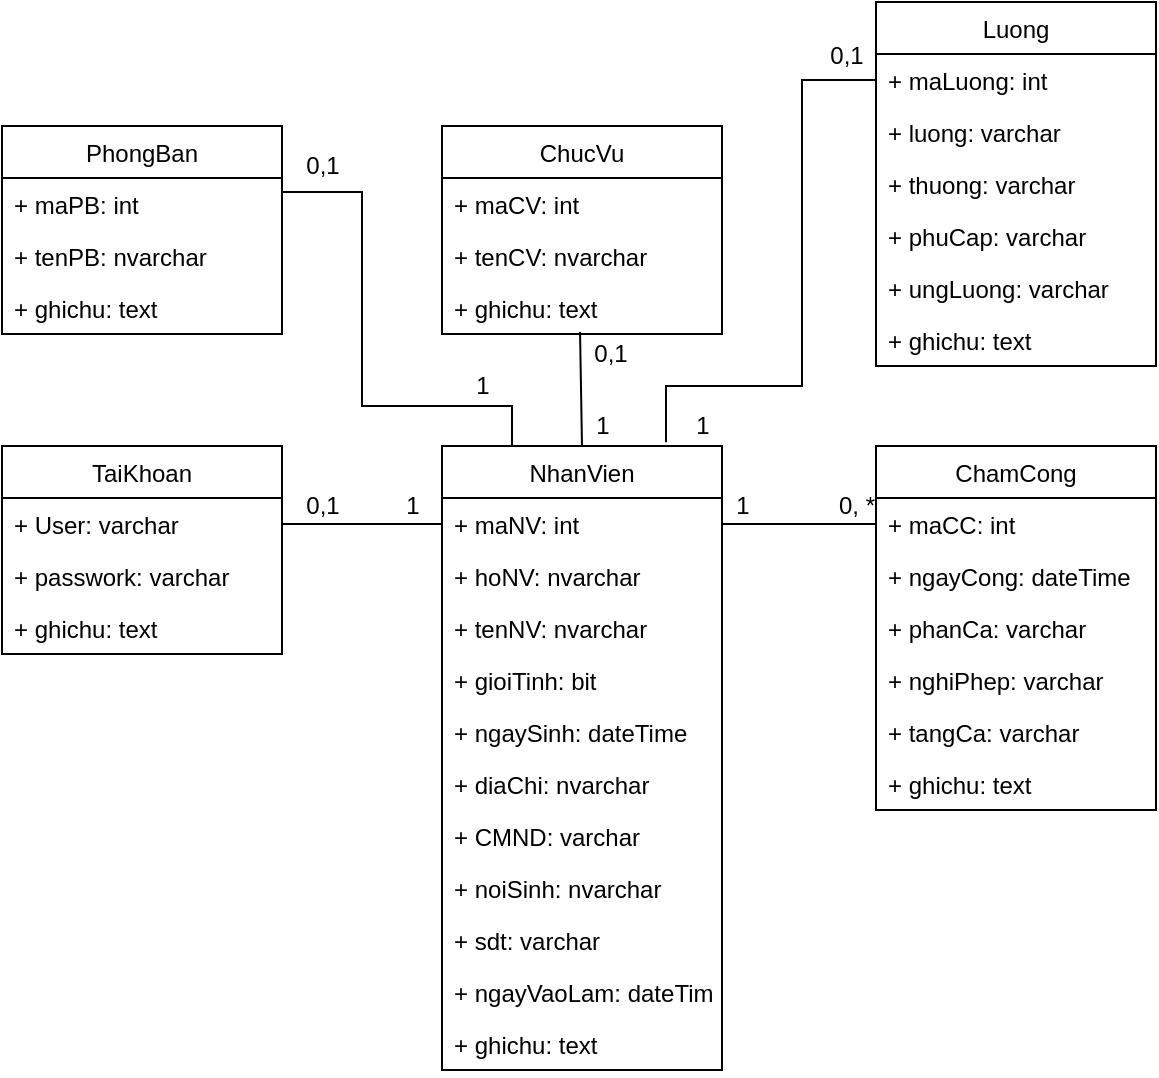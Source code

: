 <mxfile version="17.1.3" type="device"><diagram id="c9fbCX_mUACiOc3NLSKb" name="Page-1"><mxGraphModel dx="868" dy="450" grid="1" gridSize="10" guides="1" tooltips="1" connect="1" arrows="1" fold="1" page="1" pageScale="1" pageWidth="850" pageHeight="1100" math="0" shadow="0"><root><mxCell id="0"/><mxCell id="1" parent="0"/><mxCell id="HYWNe4LAX6FUEaXQ1EQL-1" value="NhanVien" style="swimlane;fontStyle=0;childLayout=stackLayout;horizontal=1;startSize=26;fillColor=none;horizontalStack=0;resizeParent=1;resizeParentMax=0;resizeLast=0;collapsible=1;marginBottom=0;" parent="1" vertex="1"><mxGeometry x="360" y="360" width="140" height="312" as="geometry"/></mxCell><mxCell id="HYWNe4LAX6FUEaXQ1EQL-2" value="+ maNV: int" style="text;strokeColor=none;fillColor=none;align=left;verticalAlign=top;spacingLeft=4;spacingRight=4;overflow=hidden;rotatable=0;points=[[0,0.5],[1,0.5]];portConstraint=eastwest;" parent="HYWNe4LAX6FUEaXQ1EQL-1" vertex="1"><mxGeometry y="26" width="140" height="26" as="geometry"/></mxCell><mxCell id="HYWNe4LAX6FUEaXQ1EQL-3" value="+ hoNV: nvarchar" style="text;strokeColor=none;fillColor=none;align=left;verticalAlign=top;spacingLeft=4;spacingRight=4;overflow=hidden;rotatable=0;points=[[0,0.5],[1,0.5]];portConstraint=eastwest;" parent="HYWNe4LAX6FUEaXQ1EQL-1" vertex="1"><mxGeometry y="52" width="140" height="26" as="geometry"/></mxCell><mxCell id="xoe-rJFLEXFUM1OHVGF3-1" value="+ tenNV: nvarchar" style="text;strokeColor=none;fillColor=none;align=left;verticalAlign=top;spacingLeft=4;spacingRight=4;overflow=hidden;rotatable=0;points=[[0,0.5],[1,0.5]];portConstraint=eastwest;" parent="HYWNe4LAX6FUEaXQ1EQL-1" vertex="1"><mxGeometry y="78" width="140" height="26" as="geometry"/></mxCell><mxCell id="HYWNe4LAX6FUEaXQ1EQL-5" value="+ gioiTinh: bit" style="text;strokeColor=none;fillColor=none;align=left;verticalAlign=top;spacingLeft=4;spacingRight=4;overflow=hidden;rotatable=0;points=[[0,0.5],[1,0.5]];portConstraint=eastwest;" parent="HYWNe4LAX6FUEaXQ1EQL-1" vertex="1"><mxGeometry y="104" width="140" height="26" as="geometry"/></mxCell><mxCell id="HYWNe4LAX6FUEaXQ1EQL-6" value="+ ngaySinh: dateTime" style="text;strokeColor=none;fillColor=none;align=left;verticalAlign=top;spacingLeft=4;spacingRight=4;overflow=hidden;rotatable=0;points=[[0,0.5],[1,0.5]];portConstraint=eastwest;" parent="HYWNe4LAX6FUEaXQ1EQL-1" vertex="1"><mxGeometry y="130" width="140" height="26" as="geometry"/></mxCell><mxCell id="HYWNe4LAX6FUEaXQ1EQL-8" value="+ diaChi: nvarchar" style="text;strokeColor=none;fillColor=none;align=left;verticalAlign=top;spacingLeft=4;spacingRight=4;overflow=hidden;rotatable=0;points=[[0,0.5],[1,0.5]];portConstraint=eastwest;" parent="HYWNe4LAX6FUEaXQ1EQL-1" vertex="1"><mxGeometry y="156" width="140" height="26" as="geometry"/></mxCell><mxCell id="HYWNe4LAX6FUEaXQ1EQL-7" value="+ CMND: varchar" style="text;strokeColor=none;fillColor=none;align=left;verticalAlign=top;spacingLeft=4;spacingRight=4;overflow=hidden;rotatable=0;points=[[0,0.5],[1,0.5]];portConstraint=eastwest;" parent="HYWNe4LAX6FUEaXQ1EQL-1" vertex="1"><mxGeometry y="182" width="140" height="26" as="geometry"/></mxCell><mxCell id="HYWNe4LAX6FUEaXQ1EQL-4" value="+ noiSinh: nvarchar" style="text;strokeColor=none;fillColor=none;align=left;verticalAlign=top;spacingLeft=4;spacingRight=4;overflow=hidden;rotatable=0;points=[[0,0.5],[1,0.5]];portConstraint=eastwest;" parent="HYWNe4LAX6FUEaXQ1EQL-1" vertex="1"><mxGeometry y="208" width="140" height="26" as="geometry"/></mxCell><mxCell id="HYWNe4LAX6FUEaXQ1EQL-9" value="+ sdt: varchar" style="text;strokeColor=none;fillColor=none;align=left;verticalAlign=top;spacingLeft=4;spacingRight=4;overflow=hidden;rotatable=0;points=[[0,0.5],[1,0.5]];portConstraint=eastwest;" parent="HYWNe4LAX6FUEaXQ1EQL-1" vertex="1"><mxGeometry y="234" width="140" height="26" as="geometry"/></mxCell><mxCell id="xoe-rJFLEXFUM1OHVGF3-3" value="+ ngayVaoLam: dateTime" style="text;strokeColor=none;fillColor=none;align=left;verticalAlign=top;spacingLeft=4;spacingRight=4;overflow=hidden;rotatable=0;points=[[0,0.5],[1,0.5]];portConstraint=eastwest;" parent="HYWNe4LAX6FUEaXQ1EQL-1" vertex="1"><mxGeometry y="260" width="140" height="26" as="geometry"/></mxCell><mxCell id="yrNsnFtLGGk8ycKt3YTh-4" value="+ ghichu: text" style="text;strokeColor=none;fillColor=none;align=left;verticalAlign=top;spacingLeft=4;spacingRight=4;overflow=hidden;rotatable=0;points=[[0,0.5],[1,0.5]];portConstraint=eastwest;" parent="HYWNe4LAX6FUEaXQ1EQL-1" vertex="1"><mxGeometry y="286" width="140" height="26" as="geometry"/></mxCell><mxCell id="HYWNe4LAX6FUEaXQ1EQL-10" value="PhongBan" style="swimlane;fontStyle=0;childLayout=stackLayout;horizontal=1;startSize=26;fillColor=none;horizontalStack=0;resizeParent=1;resizeParentMax=0;resizeLast=0;collapsible=1;marginBottom=0;" parent="1" vertex="1"><mxGeometry x="140" y="200" width="140" height="104" as="geometry"/></mxCell><mxCell id="HYWNe4LAX6FUEaXQ1EQL-11" value="+ maPB: int" style="text;strokeColor=none;fillColor=none;align=left;verticalAlign=top;spacingLeft=4;spacingRight=4;overflow=hidden;rotatable=0;points=[[0,0.5],[1,0.5]];portConstraint=eastwest;" parent="HYWNe4LAX6FUEaXQ1EQL-10" vertex="1"><mxGeometry y="26" width="140" height="26" as="geometry"/></mxCell><mxCell id="HYWNe4LAX6FUEaXQ1EQL-12" value="+ tenPB: nvarchar" style="text;strokeColor=none;fillColor=none;align=left;verticalAlign=top;spacingLeft=4;spacingRight=4;overflow=hidden;rotatable=0;points=[[0,0.5],[1,0.5]];portConstraint=eastwest;" parent="HYWNe4LAX6FUEaXQ1EQL-10" vertex="1"><mxGeometry y="52" width="140" height="26" as="geometry"/></mxCell><mxCell id="yrNsnFtLGGk8ycKt3YTh-9" value="+ ghichu: text" style="text;strokeColor=none;fillColor=none;align=left;verticalAlign=top;spacingLeft=4;spacingRight=4;overflow=hidden;rotatable=0;points=[[0,0.5],[1,0.5]];portConstraint=eastwest;" parent="HYWNe4LAX6FUEaXQ1EQL-10" vertex="1"><mxGeometry y="78" width="140" height="26" as="geometry"/></mxCell><mxCell id="HYWNe4LAX6FUEaXQ1EQL-19" value="ChucVu" style="swimlane;fontStyle=0;childLayout=stackLayout;horizontal=1;startSize=26;fillColor=none;horizontalStack=0;resizeParent=1;resizeParentMax=0;resizeLast=0;collapsible=1;marginBottom=0;" parent="1" vertex="1"><mxGeometry x="360" y="200" width="140" height="104" as="geometry"/></mxCell><mxCell id="HYWNe4LAX6FUEaXQ1EQL-20" value="+ maCV: int" style="text;strokeColor=none;fillColor=none;align=left;verticalAlign=top;spacingLeft=4;spacingRight=4;overflow=hidden;rotatable=0;points=[[0,0.5],[1,0.5]];portConstraint=eastwest;" parent="HYWNe4LAX6FUEaXQ1EQL-19" vertex="1"><mxGeometry y="26" width="140" height="26" as="geometry"/></mxCell><mxCell id="HYWNe4LAX6FUEaXQ1EQL-21" value="+ tenCV: nvarchar" style="text;strokeColor=none;fillColor=none;align=left;verticalAlign=top;spacingLeft=4;spacingRight=4;overflow=hidden;rotatable=0;points=[[0,0.5],[1,0.5]];portConstraint=eastwest;" parent="HYWNe4LAX6FUEaXQ1EQL-19" vertex="1"><mxGeometry y="52" width="140" height="26" as="geometry"/></mxCell><mxCell id="yrNsnFtLGGk8ycKt3YTh-8" value="+ ghichu: text" style="text;strokeColor=none;fillColor=none;align=left;verticalAlign=top;spacingLeft=4;spacingRight=4;overflow=hidden;rotatable=0;points=[[0,0.5],[1,0.5]];portConstraint=eastwest;" parent="HYWNe4LAX6FUEaXQ1EQL-19" vertex="1"><mxGeometry y="78" width="140" height="26" as="geometry"/></mxCell><mxCell id="HYWNe4LAX6FUEaXQ1EQL-22" value="Luong" style="swimlane;fontStyle=0;childLayout=stackLayout;horizontal=1;startSize=26;fillColor=none;horizontalStack=0;resizeParent=1;resizeParentMax=0;resizeLast=0;collapsible=1;marginBottom=0;" parent="1" vertex="1"><mxGeometry x="577" y="138" width="140" height="182" as="geometry"/></mxCell><mxCell id="HYWNe4LAX6FUEaXQ1EQL-23" value="+ maLuong: int" style="text;strokeColor=none;fillColor=none;align=left;verticalAlign=top;spacingLeft=4;spacingRight=4;overflow=hidden;rotatable=0;points=[[0,0.5],[1,0.5]];portConstraint=eastwest;" parent="HYWNe4LAX6FUEaXQ1EQL-22" vertex="1"><mxGeometry y="26" width="140" height="26" as="geometry"/></mxCell><mxCell id="HYWNe4LAX6FUEaXQ1EQL-24" value="+ luong: varchar" style="text;strokeColor=none;fillColor=none;align=left;verticalAlign=top;spacingLeft=4;spacingRight=4;overflow=hidden;rotatable=0;points=[[0,0.5],[1,0.5]];portConstraint=eastwest;" parent="HYWNe4LAX6FUEaXQ1EQL-22" vertex="1"><mxGeometry y="52" width="140" height="26" as="geometry"/></mxCell><mxCell id="HYWNe4LAX6FUEaXQ1EQL-25" value="+ thuong: varchar" style="text;strokeColor=none;fillColor=none;align=left;verticalAlign=top;spacingLeft=4;spacingRight=4;overflow=hidden;rotatable=0;points=[[0,0.5],[1,0.5]];portConstraint=eastwest;" parent="HYWNe4LAX6FUEaXQ1EQL-22" vertex="1"><mxGeometry y="78" width="140" height="26" as="geometry"/></mxCell><mxCell id="HYWNe4LAX6FUEaXQ1EQL-26" value="+ phuCap: varchar" style="text;strokeColor=none;fillColor=none;align=left;verticalAlign=top;spacingLeft=4;spacingRight=4;overflow=hidden;rotatable=0;points=[[0,0.5],[1,0.5]];portConstraint=eastwest;" parent="HYWNe4LAX6FUEaXQ1EQL-22" vertex="1"><mxGeometry y="104" width="140" height="26" as="geometry"/></mxCell><mxCell id="HYWNe4LAX6FUEaXQ1EQL-27" value="+ ungLuong: varchar" style="text;strokeColor=none;fillColor=none;align=left;verticalAlign=top;spacingLeft=4;spacingRight=4;overflow=hidden;rotatable=0;points=[[0,0.5],[1,0.5]];portConstraint=eastwest;" parent="HYWNe4LAX6FUEaXQ1EQL-22" vertex="1"><mxGeometry y="130" width="140" height="26" as="geometry"/></mxCell><mxCell id="yrNsnFtLGGk8ycKt3YTh-6" value="+ ghichu: text" style="text;strokeColor=none;fillColor=none;align=left;verticalAlign=top;spacingLeft=4;spacingRight=4;overflow=hidden;rotatable=0;points=[[0,0.5],[1,0.5]];portConstraint=eastwest;" parent="HYWNe4LAX6FUEaXQ1EQL-22" vertex="1"><mxGeometry y="156" width="140" height="26" as="geometry"/></mxCell><mxCell id="HYWNe4LAX6FUEaXQ1EQL-31" value="ChamCong" style="swimlane;fontStyle=0;childLayout=stackLayout;horizontal=1;startSize=26;fillColor=none;horizontalStack=0;resizeParent=1;resizeParentMax=0;resizeLast=0;collapsible=1;marginBottom=0;" parent="1" vertex="1"><mxGeometry x="577" y="360" width="140" height="182" as="geometry"/></mxCell><mxCell id="HYWNe4LAX6FUEaXQ1EQL-32" value="+ maCC: int" style="text;strokeColor=none;fillColor=none;align=left;verticalAlign=top;spacingLeft=4;spacingRight=4;overflow=hidden;rotatable=0;points=[[0,0.5],[1,0.5]];portConstraint=eastwest;" parent="HYWNe4LAX6FUEaXQ1EQL-31" vertex="1"><mxGeometry y="26" width="140" height="26" as="geometry"/></mxCell><mxCell id="HYWNe4LAX6FUEaXQ1EQL-33" value="+ ngayCong: dateTime" style="text;strokeColor=none;fillColor=none;align=left;verticalAlign=top;spacingLeft=4;spacingRight=4;overflow=hidden;rotatable=0;points=[[0,0.5],[1,0.5]];portConstraint=eastwest;" parent="HYWNe4LAX6FUEaXQ1EQL-31" vertex="1"><mxGeometry y="52" width="140" height="26" as="geometry"/></mxCell><mxCell id="HYWNe4LAX6FUEaXQ1EQL-34" value="+ phanCa: varchar" style="text;strokeColor=none;fillColor=none;align=left;verticalAlign=top;spacingLeft=4;spacingRight=4;overflow=hidden;rotatable=0;points=[[0,0.5],[1,0.5]];portConstraint=eastwest;" parent="HYWNe4LAX6FUEaXQ1EQL-31" vertex="1"><mxGeometry y="78" width="140" height="26" as="geometry"/></mxCell><mxCell id="HYWNe4LAX6FUEaXQ1EQL-35" value="+ nghiPhep: varchar" style="text;strokeColor=none;fillColor=none;align=left;verticalAlign=top;spacingLeft=4;spacingRight=4;overflow=hidden;rotatable=0;points=[[0,0.5],[1,0.5]];portConstraint=eastwest;" parent="HYWNe4LAX6FUEaXQ1EQL-31" vertex="1"><mxGeometry y="104" width="140" height="26" as="geometry"/></mxCell><mxCell id="HYWNe4LAX6FUEaXQ1EQL-36" value="+ tangCa: varchar" style="text;strokeColor=none;fillColor=none;align=left;verticalAlign=top;spacingLeft=4;spacingRight=4;overflow=hidden;rotatable=0;points=[[0,0.5],[1,0.5]];portConstraint=eastwest;" parent="HYWNe4LAX6FUEaXQ1EQL-31" vertex="1"><mxGeometry y="130" width="140" height="26" as="geometry"/></mxCell><mxCell id="yrNsnFtLGGk8ycKt3YTh-5" value="+ ghichu: text" style="text;strokeColor=none;fillColor=none;align=left;verticalAlign=top;spacingLeft=4;spacingRight=4;overflow=hidden;rotatable=0;points=[[0,0.5],[1,0.5]];portConstraint=eastwest;" parent="HYWNe4LAX6FUEaXQ1EQL-31" vertex="1"><mxGeometry y="156" width="140" height="26" as="geometry"/></mxCell><mxCell id="yrNsnFtLGGk8ycKt3YTh-1" value="TaiKhoan" style="swimlane;fontStyle=0;childLayout=stackLayout;horizontal=1;startSize=26;fillColor=none;horizontalStack=0;resizeParent=1;resizeParentMax=0;resizeLast=0;collapsible=1;marginBottom=0;" parent="1" vertex="1"><mxGeometry x="140" y="360" width="140" height="104" as="geometry"/></mxCell><mxCell id="yrNsnFtLGGk8ycKt3YTh-2" value="+ User: varchar&#10;" style="text;strokeColor=none;fillColor=none;align=left;verticalAlign=top;spacingLeft=4;spacingRight=4;overflow=hidden;rotatable=0;points=[[0,0.5],[1,0.5]];portConstraint=eastwest;" parent="yrNsnFtLGGk8ycKt3YTh-1" vertex="1"><mxGeometry y="26" width="140" height="26" as="geometry"/></mxCell><mxCell id="yrNsnFtLGGk8ycKt3YTh-3" value="+ passwork: varchar" style="text;strokeColor=none;fillColor=none;align=left;verticalAlign=top;spacingLeft=4;spacingRight=4;overflow=hidden;rotatable=0;points=[[0,0.5],[1,0.5]];portConstraint=eastwest;" parent="yrNsnFtLGGk8ycKt3YTh-1" vertex="1"><mxGeometry y="52" width="140" height="26" as="geometry"/></mxCell><mxCell id="yrNsnFtLGGk8ycKt3YTh-7" value="+ ghichu: text" style="text;strokeColor=none;fillColor=none;align=left;verticalAlign=top;spacingLeft=4;spacingRight=4;overflow=hidden;rotatable=0;points=[[0,0.5],[1,0.5]];portConstraint=eastwest;" parent="yrNsnFtLGGk8ycKt3YTh-1" vertex="1"><mxGeometry y="78" width="140" height="26" as="geometry"/></mxCell><mxCell id="ptNcwhzVH98NtzwwI-YN-1" value="" style="endArrow=none;html=1;rounded=0;entryX=0;entryY=0.5;entryDx=0;entryDy=0;exitX=1;exitY=0.5;exitDx=0;exitDy=0;" edge="1" parent="1" source="yrNsnFtLGGk8ycKt3YTh-2" target="HYWNe4LAX6FUEaXQ1EQL-2"><mxGeometry width="50" height="50" relative="1" as="geometry"><mxPoint x="220" y="540" as="sourcePoint"/><mxPoint x="270" y="490" as="targetPoint"/></mxGeometry></mxCell><mxCell id="ptNcwhzVH98NtzwwI-YN-2" value="0,1" style="text;html=1;align=center;verticalAlign=middle;resizable=0;points=[];autosize=1;strokeColor=none;fillColor=none;" vertex="1" parent="1"><mxGeometry x="285" y="380" width="30" height="20" as="geometry"/></mxCell><mxCell id="ptNcwhzVH98NtzwwI-YN-3" value="1" style="text;html=1;align=center;verticalAlign=middle;resizable=0;points=[];autosize=1;strokeColor=none;fillColor=none;" vertex="1" parent="1"><mxGeometry x="335" y="380" width="20" height="20" as="geometry"/></mxCell><mxCell id="ptNcwhzVH98NtzwwI-YN-4" value="" style="endArrow=none;html=1;rounded=0;exitX=1;exitY=0.5;exitDx=0;exitDy=0;entryX=0;entryY=0.5;entryDx=0;entryDy=0;" edge="1" parent="1" source="HYWNe4LAX6FUEaXQ1EQL-2" target="HYWNe4LAX6FUEaXQ1EQL-32"><mxGeometry width="50" height="50" relative="1" as="geometry"><mxPoint x="520" y="420" as="sourcePoint"/><mxPoint x="570" y="370" as="targetPoint"/></mxGeometry></mxCell><mxCell id="ptNcwhzVH98NtzwwI-YN-5" value="1" style="text;html=1;align=center;verticalAlign=middle;resizable=0;points=[];autosize=1;strokeColor=none;fillColor=none;" vertex="1" parent="1"><mxGeometry x="500" y="380" width="20" height="20" as="geometry"/></mxCell><mxCell id="ptNcwhzVH98NtzwwI-YN-7" value="0, *" style="text;html=1;align=center;verticalAlign=middle;resizable=0;points=[];autosize=1;strokeColor=none;fillColor=none;" vertex="1" parent="1"><mxGeometry x="552" y="380" width="30" height="20" as="geometry"/></mxCell><mxCell id="ptNcwhzVH98NtzwwI-YN-8" value="" style="endArrow=none;html=1;rounded=0;exitX=0.5;exitY=0;exitDx=0;exitDy=0;entryX=0.493;entryY=0.962;entryDx=0;entryDy=0;entryPerimeter=0;" edge="1" parent="1" source="HYWNe4LAX6FUEaXQ1EQL-1" target="yrNsnFtLGGk8ycKt3YTh-8"><mxGeometry width="50" height="50" relative="1" as="geometry"><mxPoint x="500" y="350" as="sourcePoint"/><mxPoint x="550" y="300" as="targetPoint"/></mxGeometry></mxCell><mxCell id="ptNcwhzVH98NtzwwI-YN-9" value="1" style="text;html=1;align=center;verticalAlign=middle;resizable=0;points=[];autosize=1;strokeColor=none;fillColor=none;" vertex="1" parent="1"><mxGeometry x="430" y="340" width="20" height="20" as="geometry"/></mxCell><mxCell id="ptNcwhzVH98NtzwwI-YN-10" value="0,1" style="text;html=1;align=center;verticalAlign=middle;resizable=0;points=[];autosize=1;strokeColor=none;fillColor=none;" vertex="1" parent="1"><mxGeometry x="429" y="304" width="30" height="20" as="geometry"/></mxCell><mxCell id="ptNcwhzVH98NtzwwI-YN-11" value="" style="endArrow=none;html=1;rounded=0;exitX=1;exitY=0.269;exitDx=0;exitDy=0;exitPerimeter=0;entryX=0.25;entryY=0;entryDx=0;entryDy=0;" edge="1" parent="1" source="HYWNe4LAX6FUEaXQ1EQL-11" target="HYWNe4LAX6FUEaXQ1EQL-1"><mxGeometry width="50" height="50" relative="1" as="geometry"><mxPoint x="300" y="350" as="sourcePoint"/><mxPoint x="320" y="350" as="targetPoint"/><Array as="points"><mxPoint x="320" y="233"/><mxPoint x="320" y="340"/><mxPoint x="395" y="340"/></Array></mxGeometry></mxCell><mxCell id="ptNcwhzVH98NtzwwI-YN-12" value="1" style="text;html=1;align=center;verticalAlign=middle;resizable=0;points=[];autosize=1;strokeColor=none;fillColor=none;" vertex="1" parent="1"><mxGeometry x="370" y="320" width="20" height="20" as="geometry"/></mxCell><mxCell id="ptNcwhzVH98NtzwwI-YN-14" value="0,1" style="text;html=1;align=center;verticalAlign=middle;resizable=0;points=[];autosize=1;strokeColor=none;fillColor=none;" vertex="1" parent="1"><mxGeometry x="285" y="210" width="30" height="20" as="geometry"/></mxCell><mxCell id="ptNcwhzVH98NtzwwI-YN-15" value="" style="endArrow=none;html=1;rounded=0;exitX=0.8;exitY=-0.006;exitDx=0;exitDy=0;exitPerimeter=0;entryX=0;entryY=0.5;entryDx=0;entryDy=0;" edge="1" parent="1" source="HYWNe4LAX6FUEaXQ1EQL-1" target="HYWNe4LAX6FUEaXQ1EQL-23"><mxGeometry width="50" height="50" relative="1" as="geometry"><mxPoint x="520" y="190" as="sourcePoint"/><mxPoint x="570" y="140" as="targetPoint"/><Array as="points"><mxPoint x="472" y="330"/><mxPoint x="540" y="330"/><mxPoint x="540" y="177"/></Array></mxGeometry></mxCell><mxCell id="ptNcwhzVH98NtzwwI-YN-16" value="1" style="text;html=1;align=center;verticalAlign=middle;resizable=0;points=[];autosize=1;strokeColor=none;fillColor=none;" vertex="1" parent="1"><mxGeometry x="480" y="340" width="20" height="20" as="geometry"/></mxCell><mxCell id="ptNcwhzVH98NtzwwI-YN-17" value="0,1" style="text;html=1;align=center;verticalAlign=middle;resizable=0;points=[];autosize=1;strokeColor=none;fillColor=none;" vertex="1" parent="1"><mxGeometry x="547" y="155" width="30" height="20" as="geometry"/></mxCell></root></mxGraphModel></diagram></mxfile>